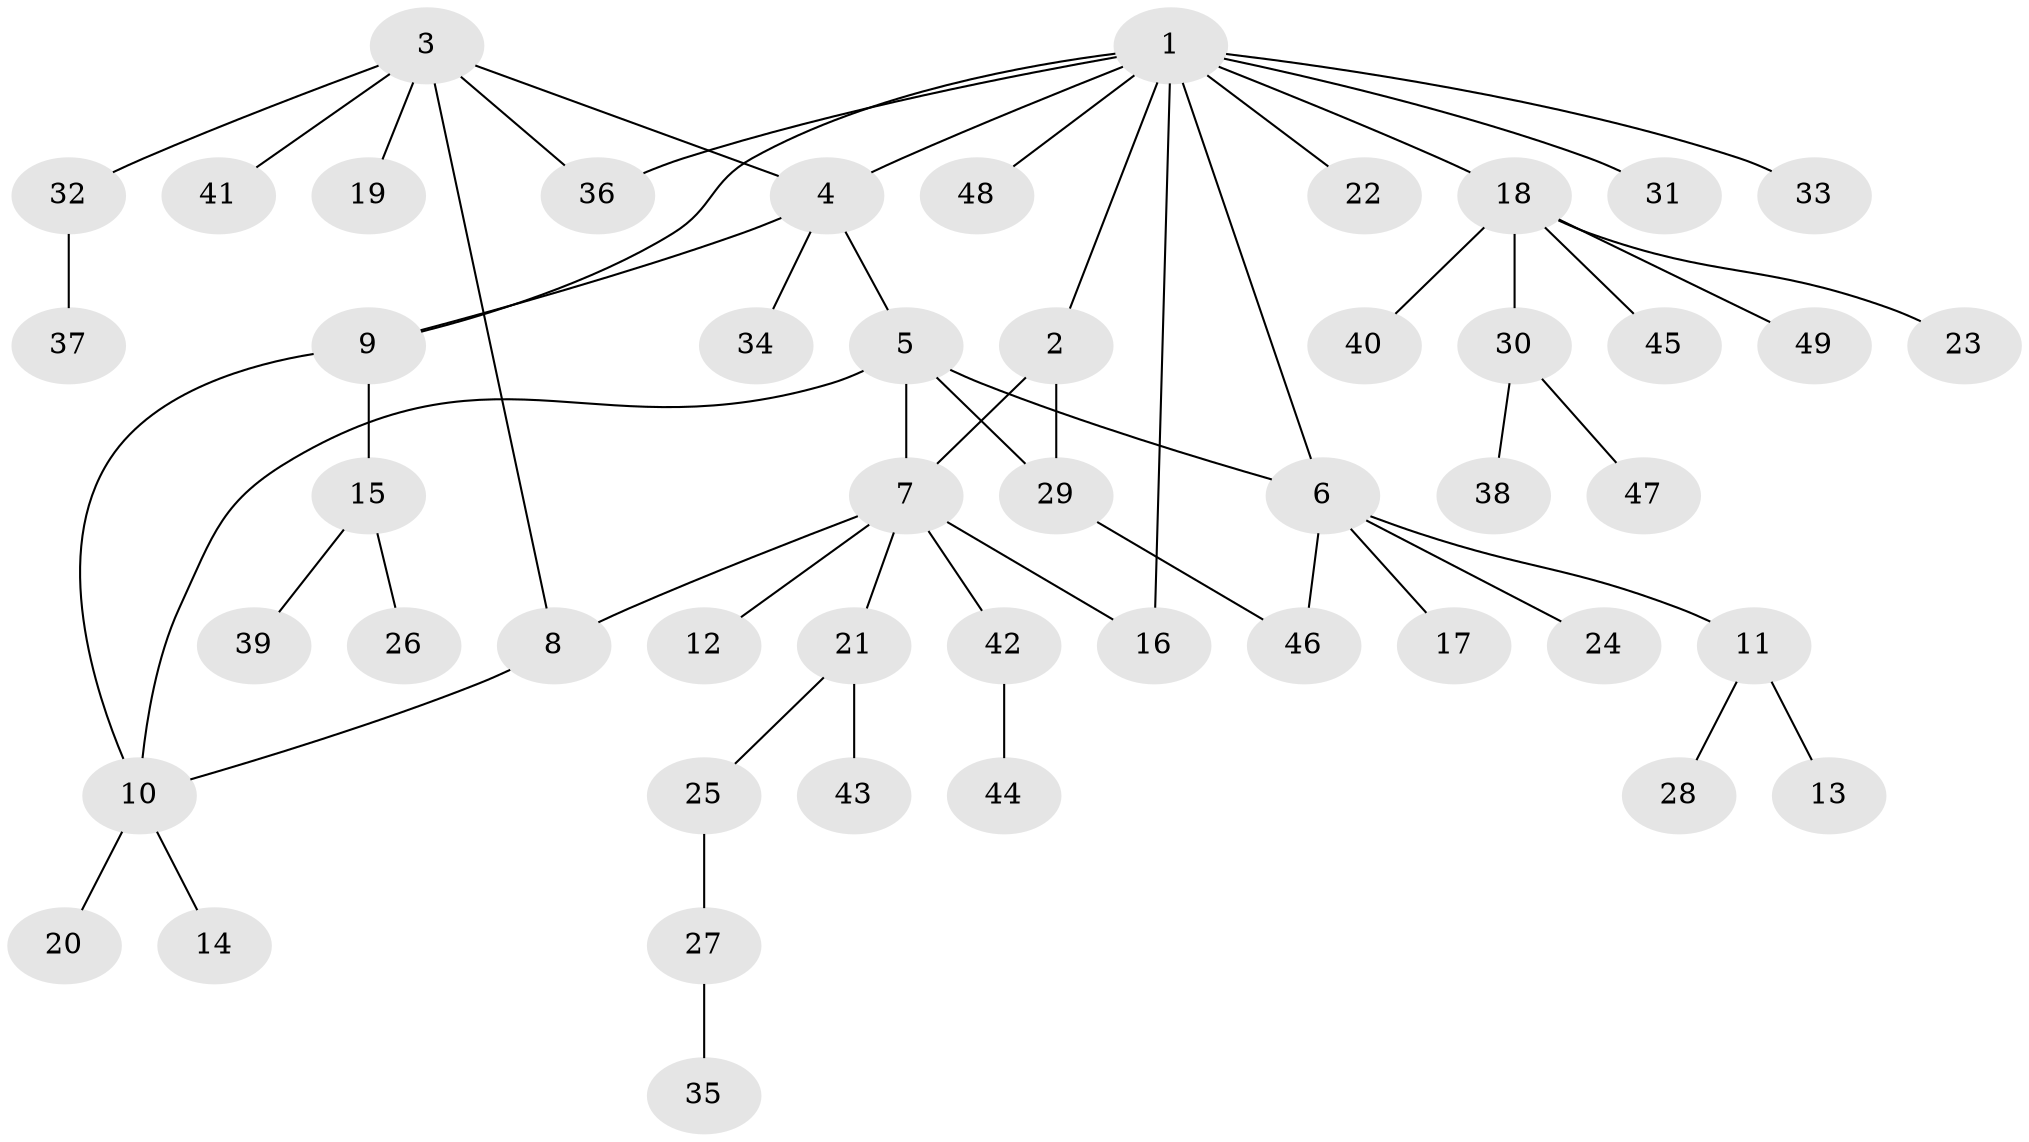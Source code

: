 // coarse degree distribution, {6: 0.047619047619047616, 5: 0.14285714285714285, 4: 0.09523809523809523, 3: 0.19047619047619047, 2: 0.19047619047619047, 1: 0.3333333333333333}
// Generated by graph-tools (version 1.1) at 2025/52/03/04/25 22:52:46]
// undirected, 49 vertices, 58 edges
graph export_dot {
  node [color=gray90,style=filled];
  1;
  2;
  3;
  4;
  5;
  6;
  7;
  8;
  9;
  10;
  11;
  12;
  13;
  14;
  15;
  16;
  17;
  18;
  19;
  20;
  21;
  22;
  23;
  24;
  25;
  26;
  27;
  28;
  29;
  30;
  31;
  32;
  33;
  34;
  35;
  36;
  37;
  38;
  39;
  40;
  41;
  42;
  43;
  44;
  45;
  46;
  47;
  48;
  49;
  1 -- 2;
  1 -- 4;
  1 -- 6;
  1 -- 9;
  1 -- 16;
  1 -- 18;
  1 -- 22;
  1 -- 31;
  1 -- 33;
  1 -- 36;
  1 -- 48;
  2 -- 7;
  2 -- 29;
  3 -- 4;
  3 -- 8;
  3 -- 19;
  3 -- 32;
  3 -- 36;
  3 -- 41;
  4 -- 5;
  4 -- 9;
  4 -- 34;
  5 -- 6;
  5 -- 7;
  5 -- 10;
  5 -- 29;
  6 -- 11;
  6 -- 17;
  6 -- 24;
  6 -- 46;
  7 -- 8;
  7 -- 12;
  7 -- 16;
  7 -- 21;
  7 -- 42;
  8 -- 10;
  9 -- 10;
  9 -- 15;
  10 -- 14;
  10 -- 20;
  11 -- 13;
  11 -- 28;
  15 -- 26;
  15 -- 39;
  18 -- 23;
  18 -- 30;
  18 -- 40;
  18 -- 45;
  18 -- 49;
  21 -- 25;
  21 -- 43;
  25 -- 27;
  27 -- 35;
  29 -- 46;
  30 -- 38;
  30 -- 47;
  32 -- 37;
  42 -- 44;
}

